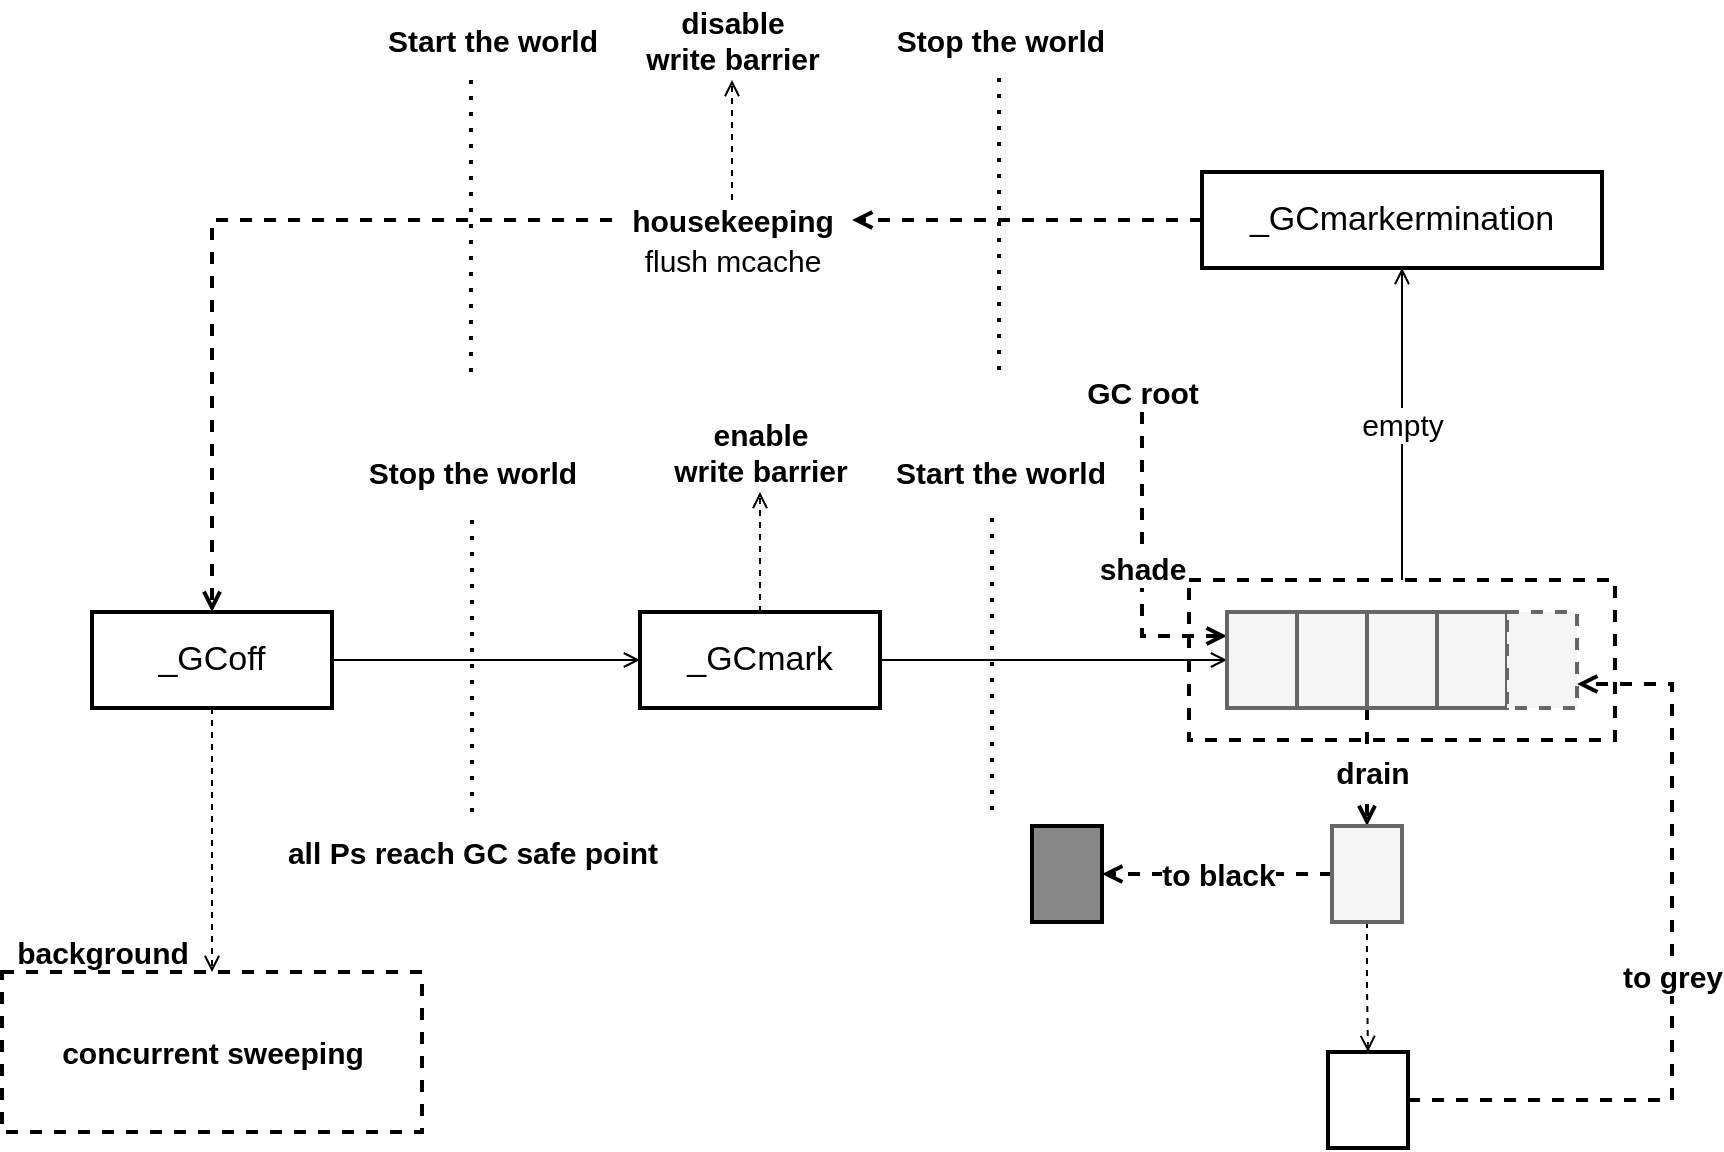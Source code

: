 <mxfile version="15.4.0" type="device"><diagram id="C5RBs43oDa-KdzZeNtuy" name="overview"><mxGraphModel dx="1086" dy="966" grid="1" gridSize="10" guides="1" tooltips="1" connect="1" arrows="1" fold="1" page="1" pageScale="1" pageWidth="827" pageHeight="1169" math="0" shadow="0"><root><mxCell id="WIyWlLk6GJQsqaUBKTNV-0"/><mxCell id="WIyWlLk6GJQsqaUBKTNV-1" parent="WIyWlLk6GJQsqaUBKTNV-0"/><mxCell id="d9WigP2vMVpaxNogrOi3-0" value="" style="edgeStyle=orthogonalEdgeStyle;rounded=0;orthogonalLoop=1;jettySize=auto;html=1;fontSize=15;endArrow=open;endFill=0;entryX=0;entryY=0.5;entryDx=0;entryDy=0;" parent="WIyWlLk6GJQsqaUBKTNV-1" source="d9WigP2vMVpaxNogrOi3-2" target="d9WigP2vMVpaxNogrOi3-14" edge="1"><mxGeometry relative="1" as="geometry"/></mxCell><mxCell id="d9WigP2vMVpaxNogrOi3-1" value="" style="edgeStyle=orthogonalEdgeStyle;rounded=0;orthogonalLoop=1;jettySize=auto;html=1;fontSize=15;endArrow=open;endFill=0;dashed=1;" parent="WIyWlLk6GJQsqaUBKTNV-1" source="d9WigP2vMVpaxNogrOi3-2" target="d9WigP2vMVpaxNogrOi3-9" edge="1"><mxGeometry relative="1" as="geometry"/></mxCell><mxCell id="d9WigP2vMVpaxNogrOi3-2" value="_GCmark" style="rounded=0;whiteSpace=wrap;html=1;fontSize=17;strokeWidth=2;" parent="WIyWlLk6GJQsqaUBKTNV-1" vertex="1"><mxGeometry x="379" y="506" width="120" height="48" as="geometry"/></mxCell><mxCell id="d9WigP2vMVpaxNogrOi3-3" value="Stop the world" style="text;html=1;align=center;verticalAlign=middle;resizable=0;points=[];autosize=1;strokeColor=none;fontSize=15;fontStyle=1" parent="WIyWlLk6GJQsqaUBKTNV-1" vertex="1"><mxGeometry x="235" y="426" width="120" height="20" as="geometry"/></mxCell><mxCell id="d9WigP2vMVpaxNogrOi3-4" style="edgeStyle=orthogonalEdgeStyle;rounded=0;orthogonalLoop=1;jettySize=auto;html=1;exitX=1;exitY=0.5;exitDx=0;exitDy=0;entryX=0;entryY=0.5;entryDx=0;entryDy=0;fontSize=15;endArrow=open;endFill=0;" parent="WIyWlLk6GJQsqaUBKTNV-1" source="d9WigP2vMVpaxNogrOi3-6" target="d9WigP2vMVpaxNogrOi3-2" edge="1"><mxGeometry relative="1" as="geometry"/></mxCell><mxCell id="d9WigP2vMVpaxNogrOi3-5" style="edgeStyle=orthogonalEdgeStyle;rounded=0;orthogonalLoop=1;jettySize=auto;html=1;exitX=0.5;exitY=1;exitDx=0;exitDy=0;entryX=0.5;entryY=0;entryDx=0;entryDy=0;dashed=1;fontSize=15;endArrow=open;endFill=0;strokeWidth=1;" parent="WIyWlLk6GJQsqaUBKTNV-1" source="d9WigP2vMVpaxNogrOi3-6" target="d9WigP2vMVpaxNogrOi3-39" edge="1"><mxGeometry relative="1" as="geometry"/></mxCell><mxCell id="d9WigP2vMVpaxNogrOi3-6" value="_GCoff" style="rounded=0;whiteSpace=wrap;html=1;fontSize=17;strokeWidth=2;" parent="WIyWlLk6GJQsqaUBKTNV-1" vertex="1"><mxGeometry x="105" y="506" width="120" height="48" as="geometry"/></mxCell><mxCell id="d9WigP2vMVpaxNogrOi3-7" value="" style="endArrow=none;dashed=1;html=1;dashPattern=1 3;strokeWidth=2;fontSize=15;" parent="WIyWlLk6GJQsqaUBKTNV-1" edge="1"><mxGeometry width="50" height="50" relative="1" as="geometry"><mxPoint x="295" y="606" as="sourcePoint"/><mxPoint x="295" y="456.0" as="targetPoint"/></mxGeometry></mxCell><mxCell id="d9WigP2vMVpaxNogrOi3-8" value="all Ps reach GC safe point" style="text;html=1;align=center;verticalAlign=middle;resizable=0;points=[];autosize=1;strokeColor=none;fontSize=15;fontStyle=1" parent="WIyWlLk6GJQsqaUBKTNV-1" vertex="1"><mxGeometry x="195" y="616" width="200" height="20" as="geometry"/></mxCell><mxCell id="d9WigP2vMVpaxNogrOi3-9" value="enable&lt;br&gt;write barrier" style="text;html=1;align=center;verticalAlign=middle;resizable=0;points=[];autosize=1;strokeColor=none;fontSize=15;fontStyle=1" parent="WIyWlLk6GJQsqaUBKTNV-1" vertex="1"><mxGeometry x="389" y="406" width="100" height="40" as="geometry"/></mxCell><mxCell id="d9WigP2vMVpaxNogrOi3-10" value="shade" style="edgeStyle=orthogonalEdgeStyle;rounded=0;orthogonalLoop=1;jettySize=auto;html=1;fontSize=15;endArrow=open;endFill=0;strokeWidth=2;entryX=0;entryY=0.25;entryDx=0;entryDy=0;dashed=1;fontStyle=1;exitX=0.5;exitY=1;exitDx=0;exitDy=0;exitPerimeter=0;" parent="WIyWlLk6GJQsqaUBKTNV-1" source="d9WigP2vMVpaxNogrOi3-11" target="d9WigP2vMVpaxNogrOi3-14" edge="1"><mxGeometry relative="1" as="geometry"><mxPoint x="635" y="516" as="targetPoint"/></mxGeometry></mxCell><mxCell id="d9WigP2vMVpaxNogrOi3-11" value="GC root" style="text;html=1;align=center;verticalAlign=middle;resizable=0;points=[];autosize=1;strokeColor=none;fontSize=15;fontStyle=1" parent="WIyWlLk6GJQsqaUBKTNV-1" vertex="1"><mxGeometry x="595" y="386" width="70" height="20" as="geometry"/></mxCell><mxCell id="d9WigP2vMVpaxNogrOi3-12" value="" style="endArrow=none;dashed=1;html=1;dashPattern=1 3;strokeWidth=2;fontSize=15;" parent="WIyWlLk6GJQsqaUBKTNV-1" edge="1"><mxGeometry width="50" height="50" relative="1" as="geometry"><mxPoint x="555" y="605" as="sourcePoint"/><mxPoint x="555" y="455" as="targetPoint"/></mxGeometry></mxCell><mxCell id="d9WigP2vMVpaxNogrOi3-13" value="Start the world" style="text;html=1;align=center;verticalAlign=middle;resizable=0;points=[];autosize=1;strokeColor=none;fontSize=15;fontStyle=1" parent="WIyWlLk6GJQsqaUBKTNV-1" vertex="1"><mxGeometry x="499" y="426" width="120" height="20" as="geometry"/></mxCell><mxCell id="d9WigP2vMVpaxNogrOi3-14" value="" style="rounded=0;whiteSpace=wrap;html=1;fontSize=12;strokeWidth=2;fillColor=#f5f5f5;strokeColor=#666666;fontColor=#333333;" parent="WIyWlLk6GJQsqaUBKTNV-1" vertex="1"><mxGeometry x="672.5" y="506" width="35" height="48" as="geometry"/></mxCell><mxCell id="d9WigP2vMVpaxNogrOi3-15" style="edgeStyle=orthogonalEdgeStyle;rounded=0;orthogonalLoop=1;jettySize=auto;html=1;exitX=1;exitY=1;exitDx=0;exitDy=0;entryX=0.5;entryY=0;entryDx=0;entryDy=0;dashed=1;fontSize=15;endArrow=open;endFill=0;strokeWidth=2;" parent="WIyWlLk6GJQsqaUBKTNV-1" source="d9WigP2vMVpaxNogrOi3-16" target="d9WigP2vMVpaxNogrOi3-21" edge="1"><mxGeometry relative="1" as="geometry"/></mxCell><mxCell id="d9WigP2vMVpaxNogrOi3-16" value="" style="rounded=0;whiteSpace=wrap;html=1;fontSize=12;strokeWidth=2;fillColor=#f5f5f5;strokeColor=#666666;fontColor=#333333;" parent="WIyWlLk6GJQsqaUBKTNV-1" vertex="1"><mxGeometry x="707.5" y="506" width="35" height="48" as="geometry"/></mxCell><mxCell id="d9WigP2vMVpaxNogrOi3-17" value="" style="rounded=0;whiteSpace=wrap;html=1;fontSize=12;strokeWidth=2;fillColor=#f5f5f5;strokeColor=#666666;fontColor=#333333;" parent="WIyWlLk6GJQsqaUBKTNV-1" vertex="1"><mxGeometry x="742.5" y="506" width="35" height="48" as="geometry"/></mxCell><mxCell id="d9WigP2vMVpaxNogrOi3-18" value="" style="rounded=0;whiteSpace=wrap;html=1;fontSize=12;strokeWidth=2;fillColor=#f5f5f5;strokeColor=#666666;fontColor=#333333;" parent="WIyWlLk6GJQsqaUBKTNV-1" vertex="1"><mxGeometry x="777.5" y="506" width="35" height="48" as="geometry"/></mxCell><mxCell id="d9WigP2vMVpaxNogrOi3-19" style="edgeStyle=orthogonalEdgeStyle;rounded=0;orthogonalLoop=1;jettySize=auto;html=1;exitX=0.5;exitY=1;exitDx=0;exitDy=0;entryX=0.5;entryY=0;entryDx=0;entryDy=0;dashed=1;fontSize=15;endArrow=open;endFill=0;" parent="WIyWlLk6GJQsqaUBKTNV-1" source="d9WigP2vMVpaxNogrOi3-21" target="d9WigP2vMVpaxNogrOi3-24" edge="1"><mxGeometry relative="1" as="geometry"/></mxCell><mxCell id="d9WigP2vMVpaxNogrOi3-20" value="to black" style="edgeStyle=orthogonalEdgeStyle;rounded=0;orthogonalLoop=1;jettySize=auto;html=1;exitX=0;exitY=0.5;exitDx=0;exitDy=0;entryX=1;entryY=0.5;entryDx=0;entryDy=0;dashed=1;fontSize=15;endArrow=open;endFill=0;strokeWidth=2;fontStyle=1" parent="WIyWlLk6GJQsqaUBKTNV-1" source="d9WigP2vMVpaxNogrOi3-21" target="d9WigP2vMVpaxNogrOi3-25" edge="1"><mxGeometry relative="1" as="geometry"/></mxCell><mxCell id="d9WigP2vMVpaxNogrOi3-21" value="" style="rounded=0;whiteSpace=wrap;html=1;fontSize=12;strokeWidth=2;fillColor=#f5f5f5;strokeColor=#666666;fontColor=#333333;" parent="WIyWlLk6GJQsqaUBKTNV-1" vertex="1"><mxGeometry x="725" y="613" width="35" height="48" as="geometry"/></mxCell><mxCell id="d9WigP2vMVpaxNogrOi3-22" value="drain" style="text;html=1;align=center;verticalAlign=middle;resizable=0;points=[];autosize=1;strokeColor=none;fontSize=15;fontStyle=1;labelBackgroundColor=#ffffff;" parent="WIyWlLk6GJQsqaUBKTNV-1" vertex="1"><mxGeometry x="720" y="576" width="50" height="20" as="geometry"/></mxCell><mxCell id="d9WigP2vMVpaxNogrOi3-23" value="to grey" style="edgeStyle=orthogonalEdgeStyle;rounded=0;orthogonalLoop=1;jettySize=auto;html=1;exitX=1;exitY=0.5;exitDx=0;exitDy=0;entryX=1;entryY=0.75;entryDx=0;entryDy=0;dashed=1;fontSize=15;endArrow=open;endFill=0;strokeWidth=2;fontStyle=1" parent="WIyWlLk6GJQsqaUBKTNV-1" source="d9WigP2vMVpaxNogrOi3-24" target="d9WigP2vMVpaxNogrOi3-27" edge="1"><mxGeometry relative="1" as="geometry"><Array as="points"><mxPoint x="895" y="750"/><mxPoint x="895" y="542"/></Array></mxGeometry></mxCell><mxCell id="d9WigP2vMVpaxNogrOi3-24" value="" style="rounded=0;whiteSpace=wrap;html=1;fontSize=17;strokeWidth=2;sketch=0;" parent="WIyWlLk6GJQsqaUBKTNV-1" vertex="1"><mxGeometry x="723" y="726" width="40" height="48" as="geometry"/></mxCell><mxCell id="d9WigP2vMVpaxNogrOi3-25" value="" style="rounded=0;whiteSpace=wrap;html=1;fontSize=12;strokeWidth=2;fontColor=#EA6B66;sketch=0;fillColor=#878787;" parent="WIyWlLk6GJQsqaUBKTNV-1" vertex="1"><mxGeometry x="575" y="613" width="35" height="48" as="geometry"/></mxCell><mxCell id="d9WigP2vMVpaxNogrOi3-26" value="empty" style="edgeStyle=orthogonalEdgeStyle;rounded=0;orthogonalLoop=1;jettySize=auto;html=1;fontSize=15;endArrow=open;endFill=0;strokeWidth=1;entryX=0.5;entryY=1;entryDx=0;entryDy=0;exitX=0.5;exitY=0;exitDx=0;exitDy=0;" parent="WIyWlLk6GJQsqaUBKTNV-1" source="d9WigP2vMVpaxNogrOi3-30" target="d9WigP2vMVpaxNogrOi3-29" edge="1"><mxGeometry relative="1" as="geometry"><mxPoint x="988" y="520" as="targetPoint"/><mxPoint x="747.5" y="426" as="sourcePoint"/></mxGeometry></mxCell><mxCell id="d9WigP2vMVpaxNogrOi3-27" value="" style="rounded=0;whiteSpace=wrap;html=1;fontSize=12;strokeWidth=2;fillColor=#f5f5f5;strokeColor=#666666;fontColor=#333333;dashed=1;" parent="WIyWlLk6GJQsqaUBKTNV-1" vertex="1"><mxGeometry x="812.5" y="506" width="35" height="48" as="geometry"/></mxCell><mxCell id="d9WigP2vMVpaxNogrOi3-28" style="edgeStyle=orthogonalEdgeStyle;rounded=0;orthogonalLoop=1;jettySize=auto;html=1;exitX=0;exitY=0.5;exitDx=0;exitDy=0;dashed=1;fontSize=15;endArrow=open;endFill=0;strokeWidth=2;" parent="WIyWlLk6GJQsqaUBKTNV-1" source="d9WigP2vMVpaxNogrOi3-29" target="d9WigP2vMVpaxNogrOi3-35" edge="1"><mxGeometry relative="1" as="geometry"><mxPoint x="435" y="310" as="targetPoint"/></mxGeometry></mxCell><mxCell id="d9WigP2vMVpaxNogrOi3-29" value="_GCmarkermination" style="rounded=0;whiteSpace=wrap;html=1;fontSize=17;strokeWidth=2;" parent="WIyWlLk6GJQsqaUBKTNV-1" vertex="1"><mxGeometry x="660" y="286" width="200" height="48" as="geometry"/></mxCell><mxCell id="d9WigP2vMVpaxNogrOi3-30" value="" style="rounded=0;whiteSpace=wrap;html=1;fontSize=17;strokeWidth=2;dashed=1;labelBackgroundColor=#ffffff;sketch=0;fillColor=none;" parent="WIyWlLk6GJQsqaUBKTNV-1" vertex="1"><mxGeometry x="653.5" y="490" width="213" height="80" as="geometry"/></mxCell><mxCell id="d9WigP2vMVpaxNogrOi3-31" value="Stop the world" style="text;html=1;align=center;verticalAlign=middle;resizable=0;points=[];autosize=1;strokeColor=none;fontSize=15;fontStyle=1" parent="WIyWlLk6GJQsqaUBKTNV-1" vertex="1"><mxGeometry x="499" y="210" width="120" height="20" as="geometry"/></mxCell><mxCell id="d9WigP2vMVpaxNogrOi3-32" value="" style="endArrow=none;dashed=1;html=1;dashPattern=1 3;strokeWidth=2;fontSize=15;" parent="WIyWlLk6GJQsqaUBKTNV-1" edge="1"><mxGeometry width="50" height="50" relative="1" as="geometry"><mxPoint x="558.5" y="385" as="sourcePoint"/><mxPoint x="558.5" y="235" as="targetPoint"/></mxGeometry></mxCell><mxCell id="d9WigP2vMVpaxNogrOi3-33" value="" style="edgeStyle=orthogonalEdgeStyle;rounded=0;orthogonalLoop=1;jettySize=auto;html=1;dashed=1;fontSize=15;endArrow=open;endFill=0;strokeWidth=2;entryX=0.5;entryY=0;entryDx=0;entryDy=0;" parent="WIyWlLk6GJQsqaUBKTNV-1" source="d9WigP2vMVpaxNogrOi3-35" target="d9WigP2vMVpaxNogrOi3-6" edge="1"><mxGeometry relative="1" as="geometry"><mxPoint x="164" y="310" as="targetPoint"/></mxGeometry></mxCell><mxCell id="d9WigP2vMVpaxNogrOi3-34" value="" style="edgeStyle=orthogonalEdgeStyle;rounded=0;orthogonalLoop=1;jettySize=auto;html=1;dashed=1;fontSize=15;endArrow=open;endFill=0;strokeWidth=1;" parent="WIyWlLk6GJQsqaUBKTNV-1" source="d9WigP2vMVpaxNogrOi3-35" target="d9WigP2vMVpaxNogrOi3-42" edge="1"><mxGeometry relative="1" as="geometry"/></mxCell><mxCell id="d9WigP2vMVpaxNogrOi3-35" value="housekeeping" style="text;html=1;align=center;verticalAlign=middle;resizable=0;points=[];autosize=1;strokeColor=none;fontSize=15;fontStyle=1" parent="WIyWlLk6GJQsqaUBKTNV-1" vertex="1"><mxGeometry x="365" y="300" width="120" height="20" as="geometry"/></mxCell><mxCell id="d9WigP2vMVpaxNogrOi3-36" value="flush mcache" style="text;html=1;align=center;verticalAlign=middle;resizable=0;points=[];autosize=1;strokeColor=none;fontSize=15;" parent="WIyWlLk6GJQsqaUBKTNV-1" vertex="1"><mxGeometry x="375" y="320" width="100" height="20" as="geometry"/></mxCell><mxCell id="d9WigP2vMVpaxNogrOi3-37" value="" style="endArrow=none;dashed=1;html=1;dashPattern=1 3;strokeWidth=2;fontSize=15;" parent="WIyWlLk6GJQsqaUBKTNV-1" edge="1"><mxGeometry width="50" height="50" relative="1" as="geometry"><mxPoint x="294.5" y="386.0" as="sourcePoint"/><mxPoint x="294.5" y="236.0" as="targetPoint"/></mxGeometry></mxCell><mxCell id="d9WigP2vMVpaxNogrOi3-38" value="Start the world" style="text;html=1;align=center;verticalAlign=middle;resizable=0;points=[];autosize=1;strokeColor=none;fontSize=15;fontStyle=1" parent="WIyWlLk6GJQsqaUBKTNV-1" vertex="1"><mxGeometry x="245" y="210" width="120" height="20" as="geometry"/></mxCell><mxCell id="d9WigP2vMVpaxNogrOi3-39" value="" style="rounded=0;whiteSpace=wrap;html=1;fontSize=17;strokeWidth=2;dashed=1;labelBackgroundColor=#ffffff;sketch=0;fillColor=none;" parent="WIyWlLk6GJQsqaUBKTNV-1" vertex="1"><mxGeometry x="60" y="686" width="210" height="80" as="geometry"/></mxCell><mxCell id="d9WigP2vMVpaxNogrOi3-40" value="background" style="text;html=1;align=center;verticalAlign=middle;resizable=0;points=[];autosize=1;strokeColor=none;fontSize=15;fontStyle=1" parent="WIyWlLk6GJQsqaUBKTNV-1" vertex="1"><mxGeometry x="60" y="666" width="100" height="20" as="geometry"/></mxCell><mxCell id="d9WigP2vMVpaxNogrOi3-41" value="concurrent sweeping" style="text;html=1;align=center;verticalAlign=middle;resizable=0;points=[];autosize=1;strokeColor=none;fontSize=15;fontStyle=1" parent="WIyWlLk6GJQsqaUBKTNV-1" vertex="1"><mxGeometry x="80" y="716" width="170" height="20" as="geometry"/></mxCell><mxCell id="d9WigP2vMVpaxNogrOi3-42" value="disable&lt;br&gt;write barrier" style="text;html=1;align=center;verticalAlign=middle;resizable=0;points=[];autosize=1;strokeColor=none;fontSize=15;fontStyle=1" parent="WIyWlLk6GJQsqaUBKTNV-1" vertex="1"><mxGeometry x="375" y="200" width="100" height="40" as="geometry"/></mxCell></root></mxGraphModel></diagram></mxfile>